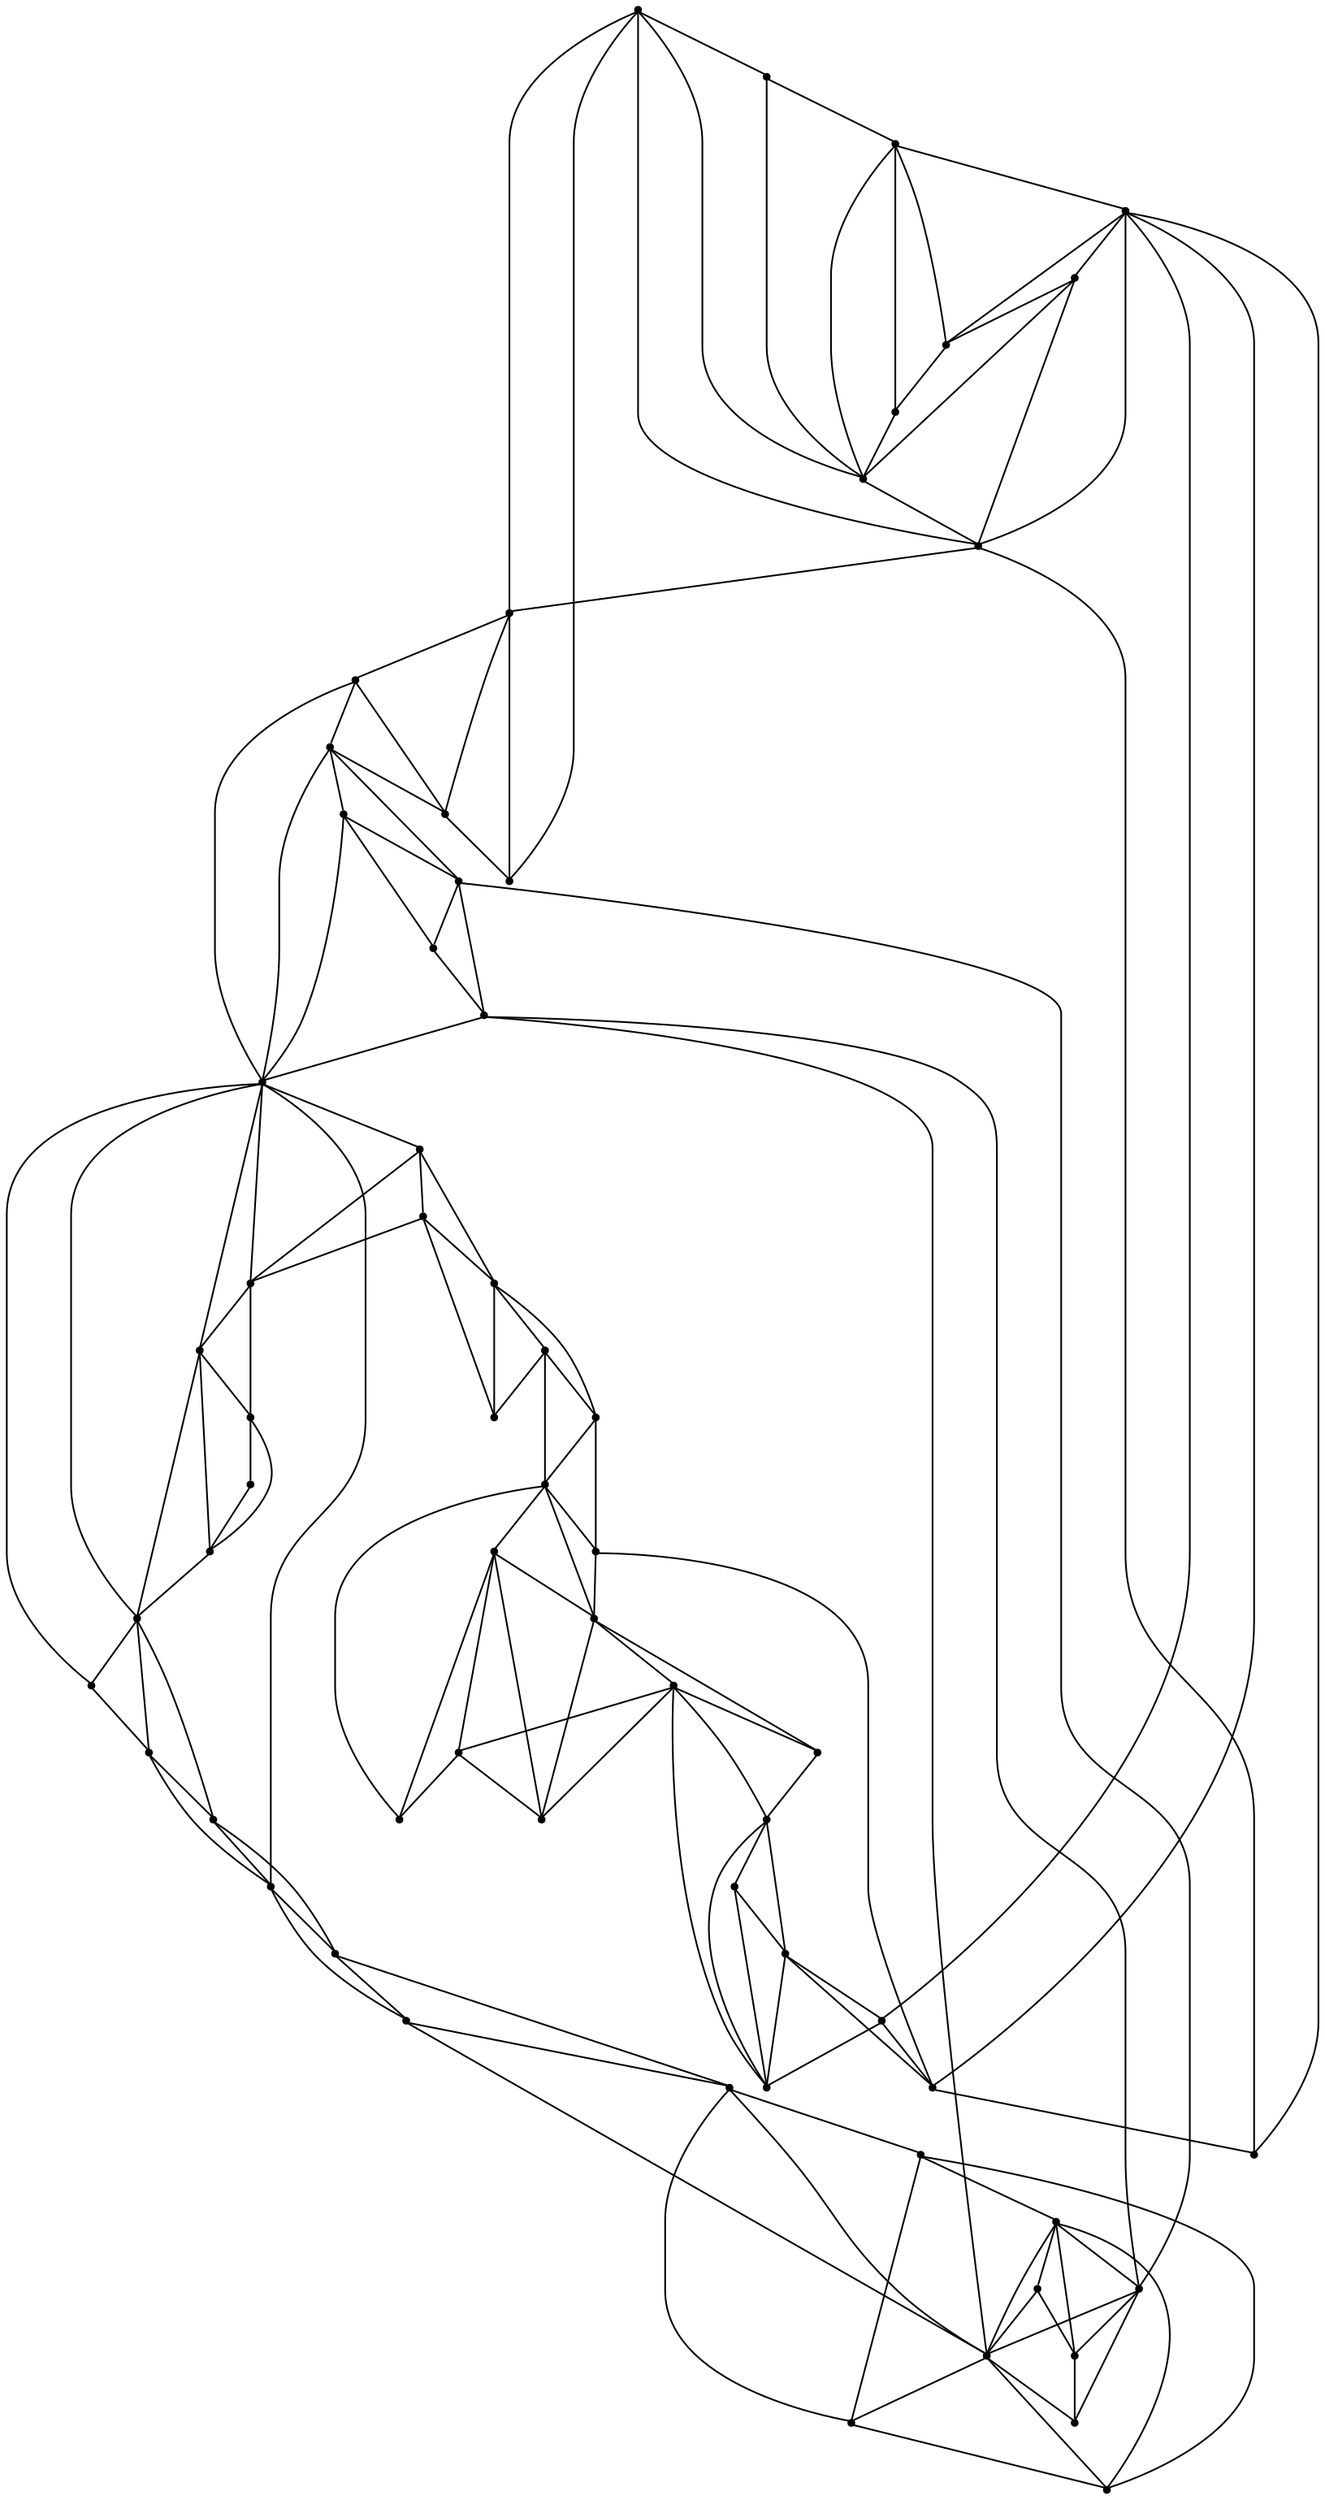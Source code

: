graph {
  node [shape=point,comment="{\"directed\":false,\"doi\":\"10.1007/978-3-540-31843-9_26\",\"figure\":\"1 (5)\"}"]

  v0 [pos="1193.2219522165697,1248.4764023432667"]
  v1 [pos="1142.2124409520347,1261.7264036148326"]
  v2 [pos="1212.225476925872,1245.476333678716"]
  v3 [pos="1229.7287200218025,1244.4763743688204"]
  v4 [pos="1262.7348837209302,1244.9763540237682"]
  v5 [pos="1294.7408384811047,1248.476402343267"]
  v6 [pos="1330.7475336119187,1255.4764036148326"]
  v7 [pos="1578.793690952035,1613.97640742953"]
  v8 [pos="1555.2893214026162,1453.9763692825572"]
  v9 [pos="1547.7879133357558,1652.4763985285697"]
  v10 [pos="1556.539534883721,1574.9764048863985"]
  v11 [pos="1510.6497274709302,1738.6326078384654"]
  v12 [pos="1532.7850972020346,1463.97640742953"]
  v13 [pos="1535.2855877543602,1747.4763794550834"]
  v14 [pos="1518.282417332849,1432.4763540237682"]
  v15 [pos="1354.7519758357557,1289.9763985285697"]
  v16 [pos="1516.7821357194766,1778.4763896276095"]
  v17 [pos="1497.0284702034885,1761.7263718256886"]
  v18 [pos="1490.7773074127908,1809.4763998001354"]
  v19 [pos="1480.2753679142443,1783.4763769119518"]
  v20 [pos="1079.8383266715116,1844.08476390536"]
  v21 [pos="1460.771706940407,1802.9764099726615"]
  v22 [pos="1459.5214934593023,1836.4763819982147"]
  v23 [pos="1440.7680050872093,1820.9763769119518"]
  v24 [pos="1355.2521121002906,1896.9763998001354"]
  v25 [pos="1180.2195539607558,1908.9763883560436"]
  v26 [pos="1306.7430913880812,1275.9763641962943"]
  v27 [pos="1288.7397120276164,1273.2264125157928"]
  v28 [pos="1271.4865052688951,1270.9764087010958"]
  v29 [pos="1253.233121366279,1891.4763692825572"]
  v30 [pos="1253.2331213662792,1913.97640742953"]
  v31 [pos="1203.7239235101745,1271.4763883560436"]
  v32 [pos="1223.7276571584302,1269.9763540237682"]
  v33 [pos="1185.3120730377907,1275.4201495458221"]
  v34 [pos="938.6746275436046,1442.4764239598846"]
  v35 [pos="1143.7127225654071,1285.476422688319"]
  v36 [pos="1065.4481854106104,1297.976422688319"]
  v37 [pos="1104.7054642078488,1301.9763870844777"]
  v38 [pos="1053.695984738372,1855.9764150589244"]
  v39 [pos="1059.1970385174418,1830.9764150589244"]
  v40 [pos="1041.6937795239824,1845.9763769119518"]
  v41 [pos="1043.6941497093023,1817.9763718256888"]
  v42 [pos="1016.1890079941861,1824.9764048863985"]
  v43 [pos="1028.6913335755814,1836.9763934423067"]
  v44 [pos="1027.691172329215,1802.9764099726615"]
  v45 [pos="1002.1864007994186,1811.4763819982147"]
  v46 [pos="1014.1886537063954,1789.9763985285697"]
  v47 [pos="1022.1901344476744,1362.9763845413463"]
  v48 [pos="932.0400481468023,1580.2617633153536"]
  v49 [pos="953.1773074127907,1469.47637436882"]
  v50 [pos="964.6794240552325,1721.4763883560436"]
  v51 [pos="994.1849200581396,1397.476443033371"]
  v52 [pos="941.6751748728198,1719.4763743688204"]
  v53 [pos="920.1711755087209,1662.4764048863985"]
  v54 [pos="963.1791424418604,1448.4764023432667"]
  v55 [pos="937.1743459302326,1529.4764125157928"]
  v56 [pos="932.1733807231104,1563.4763641962943"]
  v57 [pos="947.1761809593022,1487.9763845413463"]
  v58 [pos="926.9224109738373,1478.4763896276095"]
  v59 [pos="943.1754564861919,1657.4764176020558"]
  v60 [pos="911.1694858284884,1559.9763794550834"]
  v61 [pos="941.1750545058139,1508.4763769119518"]
  v62 [pos="916.1704033430233,1518.9763947138724"]

  v0 -- v1 [id="-1",pos="1193.2219522165697,1248.4764023432667 1175.8523111666805,1251.5719683326256 1158.5628453651736,1255.8691840714505 1142.2124409520347,1261.7264036148326"]
  v60 -- v55 [id="-2",pos="911.1694858284884,1559.9763794550834 937.1743459302326,1529.4764125157928 937.1743459302326,1529.4764125157928 937.1743459302326,1529.4764125157928"]
  v60 -- v53 [id="-3",pos="911.1694858284884,1559.9763794550834 920.1711755087209,1662.4764048863985 920.1711755087209,1662.4764048863985 920.1711755087209,1662.4764048863985"]
  v60 -- v56 [id="-4",pos="911.1694858284884,1559.9763794550834 932.1733807231104,1563.4763641962943 932.1733807231104,1563.4763641962943 932.1733807231104,1563.4763641962943"]
  v62 -- v60 [id="-5",pos="916.1704033430233,1518.9763947138724 911.1694858284884,1559.9763794550834 911.1694858284884,1559.9763794550834 911.1694858284884,1559.9763794550834"]
  v62 -- v57 [id="-6",pos="916.1704033430233,1518.9763947138724 947.1761809593022,1487.9763845413463 947.1761809593022,1487.9763845413463 947.1761809593022,1487.9763845413463"]
  v62 -- v61 [id="-7",pos="916.1704033430233,1518.9763947138724 941.1750545058139,1508.4763769119518 941.1750545058139,1508.4763769119518 941.1750545058139,1508.4763769119518"]
  v53 -- v52 [id="-8",pos="920.1711755087209,1662.4764048863985 941.6751748728198,1719.4763743688204 941.6751748728198,1719.4763743688204 941.6751748728198,1719.4763743688204"]
  v53 -- v59 [id="-9",pos="920.1711755087209,1662.4764048863985 943.1754564861919,1657.4764176020558 943.1754564861919,1657.4764176020558 943.1754564861919,1657.4764176020558"]
  v58 -- v62 [id="-10",pos="926.9224109738373,1478.4763896276095 916.1704033430233,1518.9763947138724 916.1704033430233,1518.9763947138724 916.1704033430233,1518.9763947138724"]
  v58 -- v49 [id="-11",pos="926.9224109738373,1478.4763896276095 953.1773074127907,1469.47637436882 953.1773074127907,1469.47637436882 953.1773074127907,1469.47637436882"]
  v48 -- v59 [id="-12",pos="932.0400481468023,1580.2617633153536 943.1754564861919,1657.4764176020558 943.1754564861919,1657.4764176020558 943.1754564861919,1657.4764176020558"]
  v48 -- v60 [id="-13",pos="932.0400481468023,1580.2617633153536 911.1694858284884,1559.9763794550834 911.1694858284884,1559.9763794550834 911.1694858284884,1559.9763794550834"]
  v48 -- v45 [id="-14",pos="932.0400481468023,1580.2617633153536 1002.1864007994186,1811.4763819982147 1002.1864007994186,1811.4763819982147 1002.1864007994186,1811.4763819982147"]
  v56 -- v55 [id="-15",pos="932.1733807231104,1563.4763641962943 937.1743459302326,1529.4764125157928 937.1743459302326,1529.4764125157928 937.1743459302326,1529.4764125157928"]
  v48 -- v56 [id="-16",pos="932.0400481468023,1580.2617633153536 932.1733807231104,1563.4763641962943 932.1733807231104,1563.4763641962943 932.1733807231104,1563.4763641962943"]
  v55 -- v62 [id="-17",pos="937.1743459302326,1529.4764125157928 916.1704033430233,1518.9763947138724 916.1704033430233,1518.9763947138724 916.1704033430233,1518.9763947138724"]
  v34 -- v58 [id="-18",pos="938.6746275436046,1442.4764239598846 926.9224109738373,1478.4763896276095 926.9224109738373,1478.4763896276095 926.9224109738373,1478.4763896276095"]
  v55 -- v61 [id="-19",pos="937.1743459302326,1529.4764125157928 941.1750545058139,1508.4763769119518 941.1750545058139,1508.4763769119518 941.1750545058139,1508.4763769119518"]
  v34 -- v47 [id="-20",pos="938.6746275436046,1442.4764239598846 1022.1901344476744,1362.9763845413463 1022.1901344476744,1362.9763845413463 1022.1901344476744,1362.9763845413463"]
  v34 -- v54 [id="-22",pos="938.6746275436046,1442.4764239598846 963.1791424418604,1448.4764023432667 963.1791424418604,1448.4764023432667 963.1791424418604,1448.4764023432667"]
  v34 -- v51 [id="-23",pos="938.6746275436046,1442.4764239598846 994.1849200581396,1397.476443033371 994.1849200581396,1397.476443033371 994.1849200581396,1397.476443033371"]
  v52 -- v45 [id="-24",pos="941.6751748728198,1719.4763743688204 1002.1864007994186,1811.4763819982147 1002.1864007994186,1811.4763819982147 1002.1864007994186,1811.4763819982147"]
  v61 -- v57 [id="-25",pos="941.1750545058139,1508.4763769119518 947.1761809593022,1487.9763845413463 947.1761809593022,1487.9763845413463 947.1761809593022,1487.9763845413463"]
  v59 -- v60 [id="-26",pos="943.1754564861919,1657.4764176020558 911.1694858284884,1559.9763794550834 911.1694858284884,1559.9763794550834 911.1694858284884,1559.9763794550834"]
  v59 -- v50 [id="-27",pos="943.1754564861919,1657.4764176020558 964.6794240552325,1721.4763883560436 964.6794240552325,1721.4763883560436 964.6794240552325,1721.4763883560436"]
  v57 -- v58 [id="-28",pos="947.1761809593022,1487.9763845413463 926.9224109738373,1478.4763896276095 926.9224109738373,1478.4763896276095 926.9224109738373,1478.4763896276095"]
  v57 -- v49 [id="-29",pos="947.1761809593022,1487.9763845413463 953.1773074127907,1469.47637436882 953.1773074127907,1469.47637436882 953.1773074127907,1469.47637436882"]
  v49 -- v34 [id="-30",pos="953.1773074127907,1469.47637436882 938.6746275436046,1442.4764239598846 938.6746275436046,1442.4764239598846 938.6746275436046,1442.4764239598846"]
  v49 -- v54 [id="-31",pos="953.1773074127907,1469.47637436882 963.1791424418604,1448.4764023432667 963.1791424418604,1448.4764023432667 963.1791424418604,1448.4764023432667"]
  v57 -- v55 [id="-33",pos="947.1761809593022,1487.9763845413463 937.1743459302326,1529.4764125157928 937.1743459302326,1529.4764125157928 937.1743459302326,1529.4764125157928"]
  v54 -- v33 [id="-35",pos="963.1791424418604,1448.4764023432667 1185.3120730377907,1275.4201495458221 1185.3120730377907,1275.4201495458221 1185.3120730377907,1275.4201495458221"]
  v50 -- v53 [id="-36",pos="964.6794240552325,1721.4763883560436 920.1711755087209,1662.4764048863985 920.1711755087209,1662.4764048863985 920.1711755087209,1662.4764048863985"]
  v50 -- v48 [id="-37",pos="964.6794240552325,1721.4763883560436 932.0400481468023,1580.2617633153536 932.0400481468023,1580.2617633153536 932.0400481468023,1580.2617633153536"]
  v50 -- v52 [id="-38",pos="964.6794240552325,1721.4763883560436 941.6751748728198,1719.4763743688204 941.6751748728198,1719.4763743688204 941.6751748728198,1719.4763743688204"]
  v51 -- v33 [id="-39",pos="994.1849200581396,1397.476443033371 1185.3120730377907,1275.4201495458221 1185.3120730377907,1275.4201495458221 1185.3120730377907,1275.4201495458221"]
  v51 -- v35 [id="-40",pos="994.1849200581396,1397.476443033371 1143.7127225654071,1285.476422688319 1143.7127225654071,1285.476422688319 1143.7127225654071,1285.476422688319"]
  v51 -- v47 [id="-41",pos="994.1849200581396,1397.476443033371 1022.1901344476744,1362.9763845413463 1022.1901344476744,1362.9763845413463 1022.1901344476744,1362.9763845413463"]
  v45 -- v42 [id="-42",pos="1002.1864007994186,1811.4763819982147 1016.1890079941861,1824.9764048863985 1016.1890079941861,1824.9764048863985 1016.1890079941861,1824.9764048863985"]
  v45 -- v50 [id="-43",pos="1002.1864007994186,1811.4763819982147 964.6794240552325,1721.4763883560436 964.6794240552325,1721.4763883560436 964.6794240552325,1721.4763883560436"]
  v45 -- v46 [id="-44",pos="1002.1864007994186,1811.4763819982147 1014.1886537063954,1789.9763985285697 1014.1886537063954,1789.9763985285697 1014.1886537063954,1789.9763985285697"]
  v46 -- v49 [id="-45",pos="1014.1886537063954,1789.9763985285697 953.1773074127907,1469.47637436882 953.1773074127907,1469.47637436882 953.1773074127907,1469.47637436882"]
  v46 -- v48 [id="-46",pos="1014.1886537063954,1789.9763985285697 932.0400481468023,1580.2617633153536 932.0400481468023,1580.2617633153536 932.0400481468023,1580.2617633153536"]
  v42 -- v43 [id="-47",pos="1016.1890079941861,1824.9764048863985 1028.6913335755814,1836.9763934423067 1028.6913335755814,1836.9763934423067 1028.6913335755814,1836.9763934423067"]
  v42 -- v44 [id="-48",pos="1016.1890079941861,1824.9764048863985 1027.691172329215,1802.9764099726615 1027.691172329215,1802.9764099726615 1027.691172329215,1802.9764099726615"]
  v47 -- v36 [id="-49",pos="1022.1901344476744,1362.9763845413463 1065.4481854106104,1297.976422688319 1065.4481854106104,1297.976422688319 1065.4481854106104,1297.976422688319"]
  v47 -- v37 [id="-50",pos="1022.1901344476744,1362.9763845413463 1104.7054642078488,1301.9763870844777 1104.7054642078488,1301.9763870844777 1104.7054642078488,1301.9763870844777"]
  v44 -- v46 [id="-51",pos="1027.691172329215,1802.9764099726615 1014.1886537063954,1789.9763985285697 1014.1886537063954,1789.9763985285697 1014.1886537063954,1789.9763985285697"]
  v44 -- v45 [id="-52",pos="1027.691172329215,1802.9764099726615 1002.1864007994186,1811.4763819982147 1002.1864007994186,1811.4763819982147 1002.1864007994186,1811.4763819982147"]
  v43 -- v40 [id="-53",pos="1028.6913335755814,1836.9763934423067 1041.6937795239824,1845.9763769119518 1041.6937795239824,1845.9763769119518 1041.6937795239824,1845.9763769119518"]
  v40 -- v41 [id="-54",pos="1041.6937795239824,1845.9763769119518 1043.6941497093023,1817.9763718256888 1043.6941497093023,1817.9763718256888 1043.6941497093023,1817.9763718256888"]
  v40 -- v38 [id="-55",pos="1041.6937795239824,1845.9763769119518 1053.695984738372,1855.9764150589244 1053.695984738372,1855.9764150589244 1053.695984738372,1855.9764150589244"]
  v41 -- v44 [id="-56",pos="1043.6941497093023,1817.9763718256888 1027.691172329215,1802.9764099726615 1027.691172329215,1802.9764099726615 1027.691172329215,1802.9764099726615"]
  v41 -- v43 [id="-57",pos="1043.6941497093023,1817.9763718256888 1028.6913335755814,1836.9763934423067 1028.6913335755814,1836.9763934423067 1028.6913335755814,1836.9763934423067"]
  v41 -- v42 [id="-58",pos="1043.6941497093023,1817.9763718256888 1016.1890079941861,1824.9764048863985 1016.1890079941861,1824.9764048863985 1016.1890079941861,1824.9764048863985"]
  v38 -- v25 [id="-59",pos="1053.695984738372,1855.9764150589244 1180.2195539607558,1908.9763883560436 1180.2195539607558,1908.9763883560436 1180.2195539607558,1908.9763883560436"]
  v38 -- v39 [id="-60",pos="1053.695984738372,1855.9764150589244 1059.1970385174418,1830.9764150589244 1059.1970385174418,1830.9764150589244 1059.1970385174418,1830.9764150589244"]
  v38 -- v29 [id="-61",pos="1053.695984738372,1855.9764150589244 1253.233121366279,1891.4763692825572 1253.233121366279,1891.4763692825572 1253.233121366279,1891.4763692825572"]
  v39 -- v41 [id="-62",pos="1059.1970385174418,1830.9764150589244 1043.6941497093023,1817.9763718256888 1043.6941497093023,1817.9763718256888 1043.6941497093023,1817.9763718256888"]
  v39 -- v40 [id="-63",pos="1059.1970385174418,1830.9764150589244 1041.6937795239824,1845.9763769119518 1041.6937795239824,1845.9763769119518 1041.6937795239824,1845.9763769119518"]
  v36 -- v34 [id="-64",pos="1065.4481854106104,1297.976422688319 938.6746275436046,1442.4764239598846 938.6746275436046,1442.4764239598846 938.6746275436046,1442.4764239598846"]
  v36 -- v35 [id="-65",pos="1065.4481854106104,1297.976422688319 1143.7127225654071,1285.476422688319 1143.7127225654071,1285.476422688319 1143.7127225654071,1285.476422688319"]
  v36 -- v37 [id="-66",pos="1065.4481854106104,1297.976422688319 1104.7054642078488,1301.9763870844777 1104.7054642078488,1301.9763870844777 1104.7054642078488,1301.9763870844777"]
  v20 -- v22 [id="-67",pos="1079.8383266715116,1844.08476390536 1459.5214934593023,1836.4763819982147 1459.5214934593023,1836.4763819982147 1459.5214934593023,1836.4763819982147"]
  v20 -- v4 [id="-68",pos="1079.8383266715116,1844.08476390536 1262.7348837209302,1244.9763540237682 1262.7348837209302,1244.9763540237682 1262.7348837209302,1244.9763540237682"]
  v20 -- v39 [id="-69",pos="1079.8383266715116,1844.08476390536 1059.1970385174418,1830.9764150589244 1059.1970385174418,1830.9764150589244 1059.1970385174418,1830.9764150589244"]
  v20 -- v23 [id="-70",pos="1079.8383266715116,1844.08476390536 1440.7680050872093,1820.9763769119518 1440.7680050872093,1820.9763769119518 1440.7680050872093,1820.9763769119518"]
  v20 -- v29 [id="-71",pos="1079.8383266715116,1844.08476390536 1253.233121366279,1891.4763692825572 1253.233121366279,1891.4763692825572 1253.233121366279,1891.4763692825572"]
  v20 -- v38 [id="-72",pos="1079.8383266715116,1844.08476390536 1053.695984738372,1855.9764150589244 1053.695984738372,1855.9764150589244 1053.695984738372,1855.9764150589244"]
  v37 -- v35 [id="-73",pos="1104.7054642078488,1301.9763870844777 1143.7127225654071,1285.476422688319 1143.7127225654071,1285.476422688319 1143.7127225654071,1285.476422688319"]
  v1 -- v36 [id="-74",pos="1142.2124409520347,1261.7264036148326 1065.4481854106104,1297.976422688319 1065.4481854106104,1297.976422688319 1065.4481854106104,1297.976422688319"]
  v35 -- v33 [id="-75",pos="1143.7127225654071,1285.476422688319 1185.3120730377907,1275.4201495458221 1185.3120730377907,1275.4201495458221 1185.3120730377907,1275.4201495458221"]
  v35 -- v0 [id="-76",pos="1143.7127225654071,1285.476422688319 1193.2219522165697,1248.4764023432667 1193.2219522165697,1248.4764023432667 1193.2219522165697,1248.4764023432667"]
  v35 -- v1 [id="-77",pos="1143.7127225654071,1285.476422688319 1142.2124409520347,1261.7264036148326 1142.2124409520347,1261.7264036148326 1142.2124409520347,1261.7264036148326"]
  v25 -- v30 [id="-78",pos="1180.2195539607558,1908.9763883560436 1253.2331213662792,1913.97640742953 1253.2331213662792,1913.97640742953 1253.2331213662792,1913.97640742953"]
  v33 -- v31 [id="-79",pos="1185.3120730377907,1275.4201495458221 1203.7239235101745,1271.4763883560436 1203.7239235101745,1271.4763883560436 1203.7239235101745,1271.4763883560436"]
  v33 -- v0 [id="-80",pos="1185.3120730377907,1275.4201495458221 1193.2219522165697,1248.4764023432667 1193.2219522165697,1248.4764023432667 1193.2219522165697,1248.4764023432667"]
  v33 -- v34 [id="-81",pos="1185.3120730377907,1275.4201495458221 938.6746275436046,1442.4764239598846 938.6746275436046,1442.4764239598846 938.6746275436046,1442.4764239598846"]
  v0 -- v31 [id="-82",pos="1193.2219522165697,1248.4764023432667 1203.7239235101745,1271.4763883560436 1203.7239235101745,1271.4763883560436 1203.7239235101745,1271.4763883560436"]
  v31 -- v2 [id="-83",pos="1203.7239235101745,1271.4763883560436 1212.225476925872,1245.476333678716 1212.225476925872,1245.476333678716 1212.225476925872,1245.476333678716"]
  v31 -- v32 [id="-84",pos="1203.7239235101745,1271.4763883560436 1223.7276571584302,1269.9763540237682 1223.7276571584302,1269.9763540237682 1223.7276571584302,1269.9763540237682"]
  v32 -- v20 [id="-85",pos="1223.7276571584302,1269.9763540237682 1079.8383266715116,1844.08476390536 1079.8383266715116,1844.08476390536 1079.8383266715116,1844.08476390536"]
  v32 -- v4 [id="-86",pos="1223.7276571584302,1269.9763540237682 1262.7348837209302,1244.9763540237682 1262.7348837209302,1244.9763540237682 1262.7348837209302,1244.9763540237682"]
  v32 -- v3 [id="-87",pos="1223.7276571584302,1269.9763540237682 1229.7287200218025,1244.4763743688204 1229.7287200218025,1244.4763743688204 1229.7287200218025,1244.4763743688204"]
  v3 -- v31 [id="-88",pos="1229.7287200218025,1244.4763743688204 1203.7239235101745,1271.4763883560436 1203.7239235101745,1271.4763883560436 1203.7239235101745,1271.4763883560436"]
  v29 -- v24 [id="-89",pos="1253.233121366279,1891.4763692825572 1355.2521121002906,1896.9763998001354 1355.2521121002906,1896.9763998001354 1355.2521121002906,1896.9763998001354"]
  v29 -- v25 [id="-90",pos="1253.233121366279,1891.4763692825572 1180.2195539607558,1908.9763883560436 1180.2195539607558,1908.9763883560436 1180.2195539607558,1908.9763883560436"]
  v30 -- v24 [id="-91",pos="1253.2331213662792,1913.97640742953 1355.2521121002906,1896.9763998001354 1355.2521121002906,1896.9763998001354 1355.2521121002906,1896.9763998001354"]
  v29 -- v22 [id="-92",pos="1253.233121366279,1891.4763692825572 1459.5214934593023,1836.4763819982147 1459.5214934593023,1836.4763819982147 1459.5214934593023,1836.4763819982147"]
  v4 -- v28 [id="-93",pos="1262.7348837209302,1244.9763540237682 1271.4865052688951,1270.9764087010958 1271.4865052688951,1270.9764087010958 1271.4865052688951,1270.9764087010958"]
  v28 -- v27 [id="-94",pos="1271.4865052688951,1270.9764087010958 1288.7397120276164,1273.2264125157928 1288.7397120276164,1273.2264125157928 1288.7397120276164,1273.2264125157928"]
  v28 -- v5 [id="-95",pos="1271.4865052688951,1270.9764087010958 1294.7408384811047,1248.476402343267 1294.7408384811047,1248.476402343267 1294.7408384811047,1248.476402343267"]
  v28 -- v20 [id="-96",pos="1271.4865052688951,1270.9764087010958 1079.8383266715116,1844.08476390536 1079.8383266715116,1844.08476390536 1079.8383266715116,1844.08476390536"]
  v27 -- v26 [id="-97",pos="1288.7397120276164,1273.2264125157928 1306.7430913880812,1275.9763641962943 1306.7430913880812,1275.9763641962943 1306.7430913880812,1275.9763641962943"]
  v5 -- v27 [id="-98",pos="1294.7408384811047,1248.476402343267 1288.7397120276164,1273.2264125157928 1288.7397120276164,1273.2264125157928 1288.7397120276164,1273.2264125157928"]
  v26 -- v5 [id="-99",pos="1306.7430913880812,1275.9763641962943 1294.7408384811047,1248.476402343267 1294.7408384811047,1248.476402343267 1294.7408384811047,1248.476402343267"]
  v26 -- v11 [id="-100",pos="1306.7430913880812,1275.9763641962943 1510.6497274709302,1738.6326078384654 1510.6497274709302,1738.6326078384654 1510.6497274709302,1738.6326078384654"]
  v26 -- v20 [id="-101",pos="1306.7430913880812,1275.9763641962943 1079.8383266715116,1844.08476390536 1079.8383266715116,1844.08476390536 1079.8383266715116,1844.08476390536"]
  v6 -- v14 [id="-102",pos="1330.7475336119187,1255.4764036148326 1518.282417332849,1432.4763540237682 1518.282417332849,1432.4763540237682 1518.282417332849,1432.4763540237682"]
  v6 -- v11 [id="-103",pos="1330.7475336119187,1255.4764036148326 1510.6497274709302,1738.6326078384654 1510.6497274709302,1738.6326078384654 1510.6497274709302,1738.6326078384654"]
  v6 -- v26 [id="-104",pos="1330.7475336119187,1255.4764036148326 1306.7430913880812,1275.9763641962943 1306.7430913880812,1275.9763641962943 1306.7430913880812,1275.9763641962943"]
  v15 -- v6 [id="-105",pos="1354.7519758357557,1289.9763985285697 1330.7475336119187,1255.4764036148326 1330.7475336119187,1255.4764036148326 1330.7475336119187,1255.4764036148326"]
  v24 -- v22 [id="-106",pos="1355.2521121002906,1896.9763998001354 1459.5214934593023,1836.4763819982147 1459.5214934593023,1836.4763819982147 1459.5214934593023,1836.4763819982147"]
  v24 -- v25 [id="-107",pos="1355.2521121002906,1896.9763998001354 1180.2195539607558,1908.9763883560436 1180.2195539607558,1908.9763883560436 1180.2195539607558,1908.9763883560436"]
  v23 -- v21 [id="-108",pos="1440.7680050872093,1820.9763769119518 1460.771706940407,1802.9764099726615 1460.771706940407,1802.9764099726615 1460.771706940407,1802.9764099726615"]
  v22 -- v23 [id="-109",pos="1459.5214934593023,1836.4763819982147 1440.7680050872093,1820.9763769119518 1440.7680050872093,1820.9763769119518 1440.7680050872093,1820.9763769119518"]
  v22 -- v18 [id="-110",pos="1459.5214934593023,1836.4763819982147 1490.7773074127908,1809.4763998001354 1490.7773074127908,1809.4763998001354 1490.7773074127908,1809.4763998001354"]
  v22 -- v21 [id="-111",pos="1459.5214934593023,1836.4763819982147 1460.771706940407,1802.9764099726615 1460.771706940407,1802.9764099726615 1460.771706940407,1802.9764099726615"]
  v21 -- v19 [id="-112",pos="1460.771706940407,1802.9764099726615 1480.2753679142443,1783.4763769119518 1480.2753679142443,1783.4763769119518 1480.2753679142443,1783.4763769119518"]
  v21 -- v18 [id="-113",pos="1460.771706940407,1802.9764099726615 1490.7773074127908,1809.4763998001354 1490.7773074127908,1809.4763998001354 1490.7773074127908,1809.4763998001354"]
  v19 -- v17 [id="-114",pos="1480.2753679142443,1783.4763769119518 1497.0284702034885,1761.7263718256886 1497.0284702034885,1761.7263718256886 1497.0284702034885,1761.7263718256886"]
  v19 -- v20 [id="-115",pos="1480.2753679142443,1783.4763769119518 1079.8383266715116,1844.08476390536 1079.8383266715116,1844.08476390536 1079.8383266715116,1844.08476390536"]
  v19 -- v16 [id="-116",pos="1480.2753679142443,1783.4763769119518 1516.7821357194766,1778.4763896276095 1516.7821357194766,1778.4763896276095 1516.7821357194766,1778.4763896276095"]
  v18 -- v19 [id="-117",pos="1490.7773074127908,1809.4763998001354 1480.2753679142443,1783.4763769119518 1480.2753679142443,1783.4763769119518 1480.2753679142443,1783.4763769119518"]
  v18 -- v16 [id="-118",pos="1490.7773074127908,1809.4763998001354 1516.7821357194766,1778.4763896276095 1516.7821357194766,1778.4763896276095 1516.7821357194766,1778.4763896276095"]
  v17 -- v11 [id="-119",pos="1497.0284702034885,1761.7263718256886 1510.6497274709302,1738.6326078384654 1510.6497274709302,1738.6326078384654 1510.6497274709302,1738.6326078384654"]
  v17 -- v13 [id="-120",pos="1497.0284702034885,1761.7263718256886 1535.2855877543602,1747.4763794550834 1535.2855877543602,1747.4763794550834 1535.2855877543602,1747.4763794550834"]
  v11 -- v13 [id="-121",pos="1510.6497274709302,1738.6326078384654 1535.2855877543602,1747.4763794550834 1535.2855877543602,1747.4763794550834 1535.2855877543602,1747.4763794550834"]
  v11 -- v15 [id="-122",pos="1510.6497274709302,1738.6326078384654 1354.7519758357557,1289.9763985285697 1354.7519758357557,1289.9763985285697 1354.7519758357557,1289.9763985285697"]
  v11 -- v8 [id="-123",pos="1510.6497274709302,1738.6326078384654 1555.2893214026162,1453.9763692825572 1555.2893214026162,1453.9763692825572 1555.2893214026162,1453.9763692825572"]
  v11 -- v9 [id="-124",pos="1510.6497274709302,1738.6326078384654 1547.7879133357558,1652.4763985285697 1547.7879133357558,1652.4763985285697 1547.7879133357558,1652.4763985285697"]
  v16 -- v13 [id="-125",pos="1516.7821357194766,1778.4763896276095 1535.2855877543602,1747.4763794550834 1535.2855877543602,1747.4763794550834 1535.2855877543602,1747.4763794550834"]
  v16 -- v17 [id="-126",pos="1516.7821357194766,1778.4763896276095 1497.0284702034885,1761.7263718256886 1497.0284702034885,1761.7263718256886 1497.0284702034885,1761.7263718256886"]
  v14 -- v15 [id="-127",pos="1518.282417332849,1432.4763540237682 1354.7519758357557,1289.9763985285697 1354.7519758357557,1289.9763985285697 1354.7519758357557,1289.9763985285697"]
  v14 -- v8 [id="-128",pos="1518.282417332849,1432.4763540237682 1555.2893214026162,1453.9763692825572 1555.2893214026162,1453.9763692825572 1555.2893214026162,1453.9763692825572"]
  v12 -- v14 [id="-129",pos="1532.7850972020346,1463.97640742953 1518.282417332849,1432.4763540237682 1518.282417332849,1432.4763540237682 1518.282417332849,1432.4763540237682"]
  v12 -- v11 [id="-130",pos="1532.7850972020346,1463.97640742953 1510.6497274709302,1738.6326078384654 1510.6497274709302,1738.6326078384654 1510.6497274709302,1738.6326078384654"]
  v13 -- v7 [id="-131",pos="1535.2855877543602,1747.4763794550834 1578.793690952035,1613.97640742953 1578.793690952035,1613.97640742953 1578.793690952035,1613.97640742953"]
  v9 -- v13 [id="-132",pos="1547.7879133357558,1652.4763985285697 1535.2855877543602,1747.4763794550834 1535.2855877543602,1747.4763794550834 1535.2855877543602,1747.4763794550834"]
  v9 -- v10 [id="-133",pos="1547.7879133357558,1652.4763985285697 1556.539534883721,1574.9764048863985 1556.539534883721,1574.9764048863985 1556.539534883721,1574.9764048863985"]
  v8 -- v10 [id="-134",pos="1555.2893214026162,1453.9763692825572 1556.539534883721,1574.9764048863985 1556.539534883721,1574.9764048863985 1556.539534883721,1574.9764048863985"]
  v8 -- v12 [id="-135",pos="1555.2893214026162,1453.9763692825572 1532.7850972020346,1463.97640742953 1532.7850972020346,1463.97640742953 1532.7850972020346,1463.97640742953"]
  v8 -- v6 [id="-136",pos="1555.2893214026162,1453.9763692825572 1330.7475336119187,1255.4764036148326 1330.7475336119187,1255.4764036148326 1330.7475336119187,1255.4764036148326"]
  v10 -- v11 [id="-137",pos="1556.539534883721,1574.9764048863985 1510.6497274709302,1738.6326078384654 1510.6497274709302,1738.6326078384654 1510.6497274709302,1738.6326078384654"]
  v10 -- v7 [id="-138",pos="1556.539534883721,1574.9764048863985 1578.793690952035,1613.97640742953 1578.793690952035,1613.97640742953 1578.793690952035,1613.97640742953"]
  v7 -- v9 [id="-139",pos="1578.793690952035,1613.97640742953 1547.7879133357558,1652.4763985285697 1547.7879133357558,1652.4763985285697 1547.7879133357558,1652.4763985285697"]
  v7 -- v8 [id="-140",pos="1578.793690952035,1613.97640742953 1555.2893214026162,1453.9763692825572 1555.2893214026162,1453.9763692825572 1555.2893214026162,1453.9763692825572"]
  v6 -- v5 [id="-141",pos="1330.7475336119187,1255.4764036148326 1318.61774864969,1251.950465047676 1306.7231274821465,1249.6738846764083 1294.7408384811047,1248.476402343267"]
  v5 -- v4 [id="-142",pos="1294.7408384811047,1248.476402343267 1284.1274396158535,1246.4875202197463 1273.4304229001252,1245.460543921883 1262.7348837209302,1244.9763540237682"]
  v4 -- v3 [id="-143",pos="1262.7348837209302,1244.9763540237682 1251.7297900861097,1244.3871997612423 1240.7263692676734,1244.3704302871524 1229.7287200218025,1244.4763743688204"]
  v3 -- v2 [id="-144",pos="1229.7287200218025,1244.4763743688204 1223.9226398001827,1245.1839499468501 1218.104283672238,1245.6203506918328 1212.225476925872,1245.476333678716"]
  v2 -- v0 [id="-145",pos="1212.225476925872,1245.476333678716 1205.9395283555011,1246.8641585924738 1199.5951683131834,1247.7027185067502 1193.2219522165697,1248.4764023432667"]
}